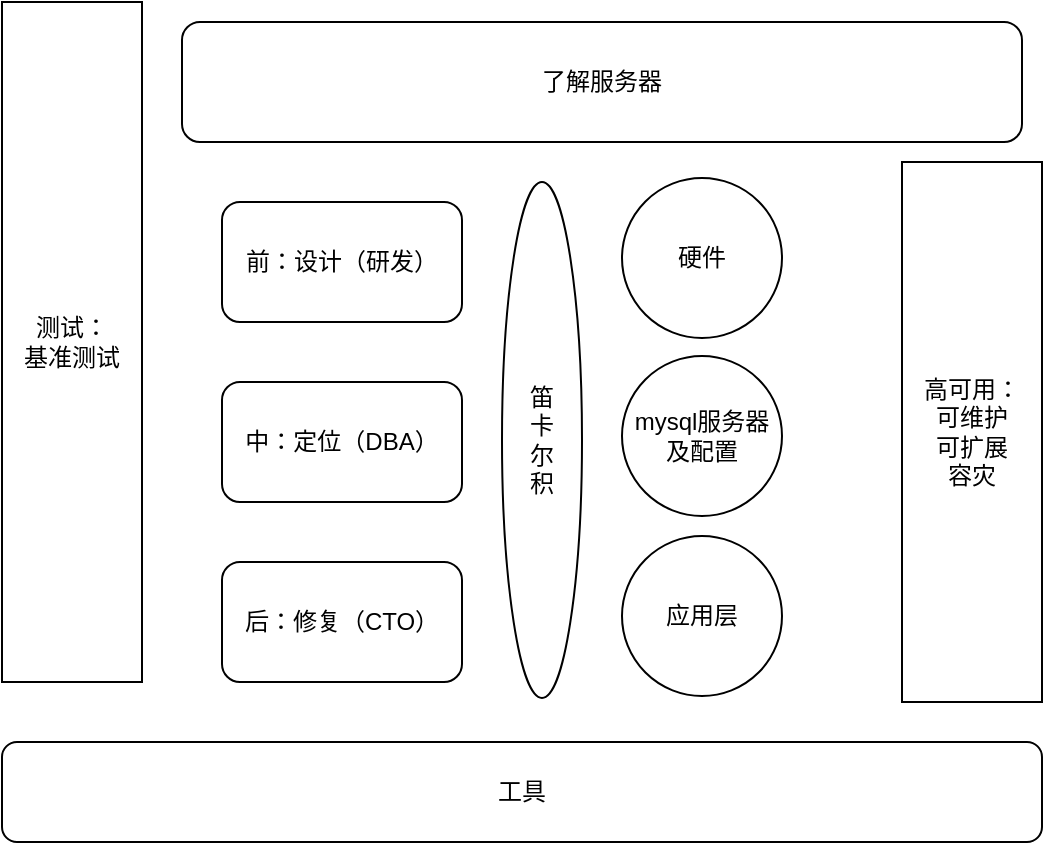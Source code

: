 <mxfile version="12.4.7" type="github">
  <diagram id="59l5-3uoyyUavtWPNQAs" name="Page-1">
    <mxGraphModel dx="1422" dy="772" grid="1" gridSize="10" guides="1" tooltips="1" connect="1" arrows="1" fold="1" page="1" pageScale="1" pageWidth="827" pageHeight="1169" math="0" shadow="0">
      <root>
        <mxCell id="0"/>
        <mxCell id="1" parent="0"/>
        <mxCell id="WkZ0VPPhT1RhV3O30EEh-1" value="测试：&lt;br&gt;基准测试" style="rounded=0;whiteSpace=wrap;html=1;" vertex="1" parent="1">
          <mxGeometry x="60" y="150" width="70" height="340" as="geometry"/>
        </mxCell>
        <mxCell id="WkZ0VPPhT1RhV3O30EEh-2" value="高可用：&lt;br&gt;可维护&lt;br&gt;可扩展&lt;br&gt;容灾" style="rounded=0;whiteSpace=wrap;html=1;" vertex="1" parent="1">
          <mxGeometry x="510" y="230" width="70" height="270" as="geometry"/>
        </mxCell>
        <mxCell id="WkZ0VPPhT1RhV3O30EEh-3" value="了解服务器" style="rounded=1;whiteSpace=wrap;html=1;" vertex="1" parent="1">
          <mxGeometry x="150" y="160" width="420" height="60" as="geometry"/>
        </mxCell>
        <mxCell id="WkZ0VPPhT1RhV3O30EEh-4" value="前：设计（研发）" style="rounded=1;whiteSpace=wrap;html=1;" vertex="1" parent="1">
          <mxGeometry x="170" y="250" width="120" height="60" as="geometry"/>
        </mxCell>
        <mxCell id="WkZ0VPPhT1RhV3O30EEh-5" value="中：定位（DBA）" style="rounded=1;whiteSpace=wrap;html=1;" vertex="1" parent="1">
          <mxGeometry x="170" y="340" width="120" height="60" as="geometry"/>
        </mxCell>
        <mxCell id="WkZ0VPPhT1RhV3O30EEh-6" value="后：修复（CTO）" style="rounded=1;whiteSpace=wrap;html=1;arcSize=15;" vertex="1" parent="1">
          <mxGeometry x="170" y="430" width="120" height="60" as="geometry"/>
        </mxCell>
        <mxCell id="WkZ0VPPhT1RhV3O30EEh-7" value="硬件" style="ellipse;whiteSpace=wrap;html=1;aspect=fixed;" vertex="1" parent="1">
          <mxGeometry x="370" y="238" width="80" height="80" as="geometry"/>
        </mxCell>
        <mxCell id="WkZ0VPPhT1RhV3O30EEh-8" value="mysql服务器及配置" style="ellipse;whiteSpace=wrap;html=1;aspect=fixed;" vertex="1" parent="1">
          <mxGeometry x="370" y="327" width="80" height="80" as="geometry"/>
        </mxCell>
        <mxCell id="WkZ0VPPhT1RhV3O30EEh-9" value="应用层" style="ellipse;whiteSpace=wrap;html=1;aspect=fixed;" vertex="1" parent="1">
          <mxGeometry x="370" y="417" width="80" height="80" as="geometry"/>
        </mxCell>
        <mxCell id="WkZ0VPPhT1RhV3O30EEh-10" value="笛&lt;br&gt;卡&lt;br&gt;尔&lt;br&gt;积" style="ellipse;whiteSpace=wrap;html=1;" vertex="1" parent="1">
          <mxGeometry x="310" y="240" width="40" height="258" as="geometry"/>
        </mxCell>
        <mxCell id="WkZ0VPPhT1RhV3O30EEh-11" value="工具" style="rounded=1;whiteSpace=wrap;html=1;" vertex="1" parent="1">
          <mxGeometry x="60" y="520" width="520" height="50" as="geometry"/>
        </mxCell>
      </root>
    </mxGraphModel>
  </diagram>
</mxfile>
